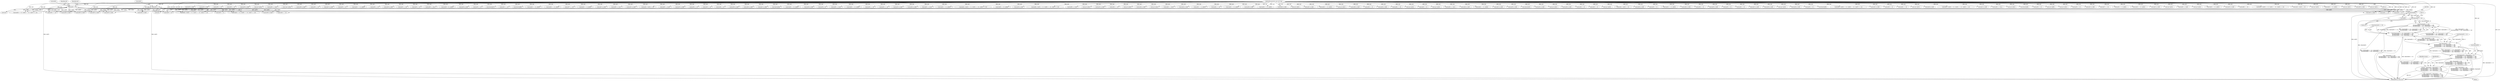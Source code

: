 digraph "0_radare2_f41e941341e44aa86edd4483c4487ec09a074257@array" {
"1000708" [label="(Call,(llint)buf[5])"];
"1000293" [label="(Call,buf[5] << 8)"];
"1000125" [label="(MethodParameterIn,const ut8 *buf)"];
"1000196" [label="(Call,buf[5] << 8)"];
"1000707" [label="(Call,(llint)buf[5] << 24)"];
"1000706" [label="(Call,((llint)buf[5] << 24)|\n \t\t\t\t((llint)buf[6] << 32) | ((llint)buf[7] << 40)|\n \t\t\t\t((llint)buf[8] << 48) | ((llint)buf[9] << 56))"];
"1000698" [label="(Call,((llint)buf[4] << 16) | ((llint)buf[5] << 24)|\n \t\t\t\t((llint)buf[6] << 32) | ((llint)buf[7] << 40)|\n \t\t\t\t((llint)buf[8] << 48) | ((llint)buf[9] << 56))"];
"1000690" [label="(Call,((llint)buf[3] << 8)|\n\t\t\t\t((llint)buf[4] << 16) | ((llint)buf[5] << 24)|\n \t\t\t\t((llint)buf[6] << 32) | ((llint)buf[7] << 40)|\n \t\t\t\t((llint)buf[8] << 48) | ((llint)buf[9] << 56))"];
"1000684" [label="(Call,(llint)buf[2] | ((llint)buf[3] << 8)|\n\t\t\t\t((llint)buf[4] << 16) | ((llint)buf[5] << 24)|\n \t\t\t\t((llint)buf[6] << 32) | ((llint)buf[7] << 40)|\n \t\t\t\t((llint)buf[8] << 48) | ((llint)buf[9] << 56))"];
"1000682" [label="(Call,lB = (llint)buf[2] | ((llint)buf[3] << 8)|\n\t\t\t\t((llint)buf[4] << 16) | ((llint)buf[5] << 24)|\n \t\t\t\t((llint)buf[6] << 32) | ((llint)buf[7] << 40)|\n \t\t\t\t((llint)buf[8] << 48) | ((llint)buf[9] << 56))"];
"1000292" [label="(Call,(buf[5] << 8) | (buf[6] << 16) | (buf[7] << 24))"];
"1001284" [label="(Call,buf[4] & 0xf0)"];
"1001296" [label="(Call,buf[5] & 0xf0)"];
"1001564" [label="(Call,buf[3] << 8)"];
"1000242" [label="(Call,buf[3] << 8)"];
"1000714" [label="(Call,((llint)buf[6] << 32) | ((llint)buf[7] << 40)|\n \t\t\t\t((llint)buf[8] << 48) | ((llint)buf[9] << 56))"];
"1001867" [label="(Call,buf[4] & 0xf0)"];
"1001700" [label="(Call,(int) buf[1])"];
"1001728" [label="(Call,buf[0] == 0x25)"];
"1000862" [label="(Call,(char) buf[1])"];
"1001256" [label="(Call,buf[4] & 0x0f)"];
"1000930" [label="(Call,buf[3] << 8)"];
"1001098" [label="(Call,buf[5] & 0x0f)"];
"1000301" [label="(Identifier,buf)"];
"1000498" [label="(Call,buf[1] & 0x0f)"];
"1001120" [label="(Call,buf[5] & 0x0f)"];
"1001040" [label="(Call,buf[3] << 8)"];
"1001333" [label="(Call,(buf[3] << 8) | buf[2])"];
"1001334" [label="(Call,buf[3] << 8)"];
"1001918" [label="(Call,buf[4] & 0xf0)"];
"1000636" [label="(Call,buf[3] << 24)"];
"1000839" [label="(Call,buf[3] << 8)"];
"1001371" [label="(Call,buf[0] == 0x1c)"];
"1001459" [label="(Call,(buf[3]<<8) | buf[2])"];
"1001069" [label="(Call,buf[4] & 0x0f)"];
"1001214" [label="(Call,buf[3] << 8)"];
"1002092" [label="(MethodReturn,static int)"];
"1000724" [label="(Call,(llint)buf[7])"];
"1001667" [label="(Call,buf[2] << 24)"];
"1001873" [label="(Call,buf[5] & 0x0f)"];
"1000732" [label="(Call,(llint)buf[8])"];
"1001563" [label="(Call,(buf[3] << 8) | buf[2])"];
"1001510" [label="(Call,(buf[3] << 8) | buf[2])"];
"1000690" [label="(Call,((llint)buf[3] << 8)|\n\t\t\t\t((llint)buf[4] << 16) | ((llint)buf[5] << 24)|\n \t\t\t\t((llint)buf[6] << 32) | ((llint)buf[7] << 40)|\n \t\t\t\t((llint)buf[8] << 48) | ((llint)buf[9] << 56))"];
"1000304" [label="(Call,buf[7] << 24)"];
"1000905" [label="(Call,buf[3] << 8 | buf[2])"];
"1001443" [label="(Call,buf[1] & 0x0f)"];
"1001175" [label="(Call,buf[5] << 8)"];
"1000587" [label="(Call,buf[0] == 0x17)"];
"1000822" [label="(Call,buf[1] & 0x0f)"];
"1000195" [label="(Call,(buf[5] << 8) | (buf[6] << 16) | (buf[7] << 24))"];
"1000179" [label="(Call,buf[2] | (buf[3] << 8))"];
"1001952" [label="(Call,buf[0] == 0x24)"];
"1001810" [label="(Call,buf[1] & 0xf0)"];
"1000447" [label="(Call,buf[3] << 8)"];
"1000906" [label="(Call,buf[3] << 8)"];
"1000581" [label="(Call,buf[5] << 24)"];
"1001895" [label="(Call,buf[5] & 0x0f)"];
"1001656" [label="(Call,buf[4] << 8)"];
"1000685" [label="(Call,(llint)buf[2])"];
"1001719" [label="(Call,buf[5] << 8)"];
"1001268" [label="(Call,buf[5] & 0x0f)"];
"1001239" [label="(Call,buf[4] & 0x0f)"];
"1001245" [label="(Call,buf[4] & 0xf0)"];
"1001451" [label="(Call,buf[1] & 0xf0)"];
"1000683" [label="(Identifier,lB)"];
"1000700" [label="(Call,(llint)buf[4])"];
"1000446" [label="(Call,(buf[3] << 8) | buf[2])"];
"1000297" [label="(Literal,8)"];
"1001844" [label="(Call,buf[4] & 0x0f)"];
"1000458" [label="(Call,buf[5] << 8)"];
"1001460" [label="(Call,buf[3]<<8)"];
"1001377" [label="(Call,buf[0] == 0x1f)"];
"1001651" [label="(Call,buf[5] | (buf[4] << 8) | (buf[3] << 16) | (buf[2] << 24))"];
"1000457" [label="(Call,(buf[5] << 8) | buf[4])"];
"1001011" [label="(Call,buf[4] << 16)"];
"1000631" [label="(Call,buf[2] << 16)"];
"1000200" [label="(Literal,8)"];
"1000955" [label="(Call,buf[1] & 0x0f)"];
"1001092" [label="(Call,buf[4] & 0xf0)"];
"1000707" [label="(Call,(llint)buf[5] << 24)"];
"1001579" [label="(Call,buf[0] == 0x23)"];
"1000423" [label="(Call,(buf[3] << 8) | buf[2])"];
"1000925" [label="(Call,buf[2] | (buf[3] << 8) | (buf[4] << 16) | (buf[5] << 24))"];
"1001174" [label="(Call,(buf[5] << 8) | buf[4])"];
"1001912" [label="(Call,buf[4] & 0x0f)"];
"1000288" [label="(Call,buf[4] | (buf[5] << 8) | (buf[6] << 16) | (buf[7] << 24))"];
"1000642" [label="(Call,buf[0] == 0x19)"];
"1000682" [label="(Call,lB = (llint)buf[2] | ((llint)buf[3] << 8)|\n\t\t\t\t((llint)buf[4] << 16) | ((llint)buf[5] << 24)|\n \t\t\t\t((llint)buf[6] << 32) | ((llint)buf[7] << 40)|\n \t\t\t\t((llint)buf[8] << 48) | ((llint)buf[9] << 56))"];
"1000558" [label="(Call,(int) buf[1])"];
"1000830" [label="(Call,buf[1] & 0xf0)"];
"1001662" [label="(Call,buf[3] << 16)"];
"1000802" [label="(Call,(int) buf[3])"];
"1000941" [label="(Call,buf[5] << 24)"];
"1001924" [label="(Call,buf[5] & 0x0f)"];
"1001889" [label="(Call,buf[4] & 0xf0)"];
"1001642" [label="(Call,(int) buf[1])"];
"1001574" [label="(Call,buf[0] == 0x20)"];
"1001108" [label="(Call,buf[4] & 0x0f)"];
"1000973" [label="(Call,buf[3] << 8 | buf[2])"];
"1000710" [label="(Call,buf[5])"];
"1000936" [label="(Call,buf[4] << 16)"];
"1001818" [label="(Call,(buf[3] << 8) | buf[2])"];
"1001114" [label="(Call,buf[4] & 0xf0)"];
"1000294" [label="(Call,buf[5])"];
"1001163" [label="(Call,(buf[3] << 8) | buf[2])"];
"1001262" [label="(Call,buf[4] & 0xf0)"];
"1000761" [label="(Call,(int) buf[2])"];
"1000204" [label="(Identifier,buf)"];
"1000963" [label="(Call,buf[1] & 0xf0)"];
"1000535" [label="(Call,(buf[3] << 8) | buf[2])"];
"1000480" [label="(Call,(int) buf[1])"];
"1001278" [label="(Call,buf[4] & 0x0f)"];
"1000536" [label="(Call,buf[3] << 8)"];
"1001075" [label="(Call,buf[4] & 0xf0)"];
"1000299" [label="(Call,buf[6] << 16)"];
"1000621" [label="(Call,(int) buf[1])"];
"1000183" [label="(Call,buf[3] << 8)"];
"1000795" [label="(Call,(int) buf[2])"];
"1001382" [label="(Call,buf[0] == 0x22)"];
"1001229" [label="(Call,buf[4] & 0x0f)"];
"1001718" [label="(Call,(buf[5] << 8) | buf[4])"];
"1000706" [label="(Call,((llint)buf[5] << 24)|\n \t\t\t\t((llint)buf[6] << 32) | ((llint)buf[7] << 40)|\n \t\t\t\t((llint)buf[8] << 48) | ((llint)buf[9] << 56))"];
"1000699" [label="(Call,(llint)buf[4] << 16)"];
"1001205" [label="(Call,buf[1] & 0xf0)"];
"1001930" [label="(Call,buf[5] & 0xf0)"];
"1000713" [label="(Literal,24)"];
"1000692" [label="(Call,(llint)buf[3])"];
"1001547" [label="(Call,buf[1] & 0x0f)"];
"1000896" [label="(Call,(int) buf[1])"];
"1001883" [label="(Call,buf[4] & 0x0f)"];
"1000280" [label="(Call,buf[3] << 8)"];
"1001290" [label="(Call,buf[5] & 0x0f)"];
"1000974" [label="(Call,buf[3] << 8)"];
"1000768" [label="(Call,(int) buf[3])"];
"1000276" [label="(Call,buf[2] | (buf[3] << 8))"];
"1001086" [label="(Call,buf[4] & 0x0f)"];
"1001511" [label="(Call,buf[3] << 8)"];
"1000684" [label="(Call,(llint)buf[2] | ((llint)buf[3] << 8)|\n\t\t\t\t((llint)buf[4] << 16) | ((llint)buf[5] << 24)|\n \t\t\t\t((llint)buf[6] << 32) | ((llint)buf[7] << 40)|\n \t\t\t\t((llint)buf[8] << 48) | ((llint)buf[9] << 56))"];
"1000838" [label="(Call,(buf[3] << 8) | buf[2])"];
"1000708" [label="(Call,(llint)buf[5])"];
"1001850" [label="(Call,buf[4] & 0xf0)"];
"1001164" [label="(Call,buf[3] << 8)"];
"1001126" [label="(Call,buf[5] & 0xf0)"];
"1001708" [label="(Call,buf[3] << 8)"];
"1001819" [label="(Call,buf[3] << 8)"];
"1000197" [label="(Call,buf[5])"];
"1000388" [label="(Call,buf[1] & 0x0f)"];
"1001834" [label="(Call,buf[4] & 0x0f)"];
"1000382" [label="(Block,)"];
"1000196" [label="(Call,buf[5] << 8)"];
"1000691" [label="(Call,(llint)buf[3] << 8)"];
"1000526" [label="(Call,(int) buf[1])"];
"1001059" [label="(Call,buf[4] & 0x0f)"];
"1000570" [label="(Call,buf[3] << 8)"];
"1000739" [label="(Call,(llint)buf[9])"];
"1000191" [label="(Call,buf[4] | (buf[5] << 8) | (buf[6] << 16) | (buf[7] << 24))"];
"1001555" [label="(Call,buf[1] & 0xf0)"];
"1000424" [label="(Call,buf[3] << 8)"];
"1000576" [label="(Call,buf[4] << 16)"];
"1000416" [label="(Call,(int) buf[1])"];
"1001861" [label="(Call,buf[4] & 0x0f)"];
"1000565" [label="(Call,buf[2] | (buf[3] << 8) | (buf[4] << 16) | (buf[5] << 24))"];
"1001032" [label="(Call,buf[1] & 0x0f)"];
"1001343" [label="(Call,buf[0] == 0x1a)"];
"1000698" [label="(Call,((llint)buf[4] << 16) | ((llint)buf[5] << 24)|\n \t\t\t\t((llint)buf[6] << 32) | ((llint)buf[7] << 40)|\n \t\t\t\t((llint)buf[8] << 48) | ((llint)buf[9] << 56))"];
"1001156" [label="(Call,(int) buf[1])"];
"1000716" [label="(Call,(llint)buf[6])"];
"1001005" [label="(Call,buf[3] << 8)"];
"1000138" [label="(Call,(int) buf[0])"];
"1000754" [label="(Call,(int) buf[1])"];
"1000879" [label="(Call,buf[3] << 8)"];
"1000396" [label="(Call,buf[1] & 0xf0)"];
"1000207" [label="(Call,buf[7] << 24)"];
"1000878" [label="(Call,buf[3] << 8 | buf[2])"];
"1001039" [label="(Call,(buf[3] << 8) | buf[2])"];
"1000125" [label="(MethodParameterIn,const ut8 *buf)"];
"1000506" [label="(Call,buf[1] & 0xf0)"];
"1000293" [label="(Call,buf[5] << 8)"];
"1000991" [label="(Call,(int) buf[1])"];
"1000163" [label="(Call,buf[0] == 0x00)"];
"1000676" [label="(Call,(int) buf[1])"];
"1001707" [label="(Call,(buf[3] << 8) | buf[2])"];
"1001936" [label="(Call,buf[1] & 0x0f)"];
"1000202" [label="(Call,buf[6] << 16)"];
"1001016" [label="(Call,buf[5] << 24)"];
"1001000" [label="(Call,buf[2] | (buf[3] << 8) | (buf[4] << 16) | (buf[5] << 24))"];
"1000238" [label="(Call,buf[2] | (buf[3] << 8))"];
"1000788" [label="(Call,(int) buf[1])"];
"1000746" [label="(Identifier,strasm)"];
"1001213" [label="(Call,(buf[3] << 8) | buf[2])"];
"1001326" [label="(Call,(int) buf[1])"];
"1001901" [label="(Call,buf[5] & 0xf0)"];
"1001503" [label="(Call,(int) buf[1])"];
"1000708" -> "1000707"  [label="AST: "];
"1000708" -> "1000710"  [label="CFG: "];
"1000709" -> "1000708"  [label="AST: "];
"1000710" -> "1000708"  [label="AST: "];
"1000713" -> "1000708"  [label="CFG: "];
"1000708" -> "1002092"  [label="DDG: buf[5]"];
"1000708" -> "1000707"  [label="DDG: buf[5]"];
"1000293" -> "1000708"  [label="DDG: buf[5]"];
"1000196" -> "1000708"  [label="DDG: buf[5]"];
"1000125" -> "1000708"  [label="DDG: buf"];
"1000293" -> "1000292"  [label="AST: "];
"1000293" -> "1000297"  [label="CFG: "];
"1000294" -> "1000293"  [label="AST: "];
"1000297" -> "1000293"  [label="AST: "];
"1000301" -> "1000293"  [label="CFG: "];
"1000293" -> "1002092"  [label="DDG: buf[5]"];
"1000293" -> "1000292"  [label="DDG: buf[5]"];
"1000293" -> "1000292"  [label="DDG: 8"];
"1000125" -> "1000293"  [label="DDG: buf"];
"1000293" -> "1000458"  [label="DDG: buf[5]"];
"1000293" -> "1000581"  [label="DDG: buf[5]"];
"1000293" -> "1000941"  [label="DDG: buf[5]"];
"1000293" -> "1001016"  [label="DDG: buf[5]"];
"1000293" -> "1001098"  [label="DDG: buf[5]"];
"1000293" -> "1001120"  [label="DDG: buf[5]"];
"1000293" -> "1001175"  [label="DDG: buf[5]"];
"1000293" -> "1001268"  [label="DDG: buf[5]"];
"1000293" -> "1001290"  [label="DDG: buf[5]"];
"1000293" -> "1001651"  [label="DDG: buf[5]"];
"1000293" -> "1001719"  [label="DDG: buf[5]"];
"1000293" -> "1001873"  [label="DDG: buf[5]"];
"1000293" -> "1001895"  [label="DDG: buf[5]"];
"1000293" -> "1001924"  [label="DDG: buf[5]"];
"1000125" -> "1000122"  [label="AST: "];
"1000125" -> "1002092"  [label="DDG: buf"];
"1000125" -> "1000138"  [label="DDG: buf"];
"1000125" -> "1000163"  [label="DDG: buf"];
"1000125" -> "1000179"  [label="DDG: buf"];
"1000125" -> "1000183"  [label="DDG: buf"];
"1000125" -> "1000191"  [label="DDG: buf"];
"1000125" -> "1000196"  [label="DDG: buf"];
"1000125" -> "1000202"  [label="DDG: buf"];
"1000125" -> "1000207"  [label="DDG: buf"];
"1000125" -> "1000238"  [label="DDG: buf"];
"1000125" -> "1000242"  [label="DDG: buf"];
"1000125" -> "1000276"  [label="DDG: buf"];
"1000125" -> "1000280"  [label="DDG: buf"];
"1000125" -> "1000288"  [label="DDG: buf"];
"1000125" -> "1000299"  [label="DDG: buf"];
"1000125" -> "1000304"  [label="DDG: buf"];
"1000125" -> "1000388"  [label="DDG: buf"];
"1000125" -> "1000396"  [label="DDG: buf"];
"1000125" -> "1000416"  [label="DDG: buf"];
"1000125" -> "1000424"  [label="DDG: buf"];
"1000125" -> "1000423"  [label="DDG: buf"];
"1000125" -> "1000447"  [label="DDG: buf"];
"1000125" -> "1000446"  [label="DDG: buf"];
"1000125" -> "1000458"  [label="DDG: buf"];
"1000125" -> "1000457"  [label="DDG: buf"];
"1000125" -> "1000480"  [label="DDG: buf"];
"1000125" -> "1000498"  [label="DDG: buf"];
"1000125" -> "1000506"  [label="DDG: buf"];
"1000125" -> "1000526"  [label="DDG: buf"];
"1000125" -> "1000536"  [label="DDG: buf"];
"1000125" -> "1000535"  [label="DDG: buf"];
"1000125" -> "1000558"  [label="DDG: buf"];
"1000125" -> "1000565"  [label="DDG: buf"];
"1000125" -> "1000570"  [label="DDG: buf"];
"1000125" -> "1000576"  [label="DDG: buf"];
"1000125" -> "1000581"  [label="DDG: buf"];
"1000125" -> "1000587"  [label="DDG: buf"];
"1000125" -> "1000621"  [label="DDG: buf"];
"1000125" -> "1000631"  [label="DDG: buf"];
"1000125" -> "1000636"  [label="DDG: buf"];
"1000125" -> "1000642"  [label="DDG: buf"];
"1000125" -> "1000676"  [label="DDG: buf"];
"1000125" -> "1000685"  [label="DDG: buf"];
"1000125" -> "1000692"  [label="DDG: buf"];
"1000125" -> "1000700"  [label="DDG: buf"];
"1000125" -> "1000716"  [label="DDG: buf"];
"1000125" -> "1000724"  [label="DDG: buf"];
"1000125" -> "1000732"  [label="DDG: buf"];
"1000125" -> "1000739"  [label="DDG: buf"];
"1000125" -> "1000754"  [label="DDG: buf"];
"1000125" -> "1000761"  [label="DDG: buf"];
"1000125" -> "1000768"  [label="DDG: buf"];
"1000125" -> "1000788"  [label="DDG: buf"];
"1000125" -> "1000795"  [label="DDG: buf"];
"1000125" -> "1000802"  [label="DDG: buf"];
"1000125" -> "1000822"  [label="DDG: buf"];
"1000125" -> "1000830"  [label="DDG: buf"];
"1000125" -> "1000839"  [label="DDG: buf"];
"1000125" -> "1000838"  [label="DDG: buf"];
"1000125" -> "1000862"  [label="DDG: buf"];
"1000125" -> "1000879"  [label="DDG: buf"];
"1000125" -> "1000878"  [label="DDG: buf"];
"1000125" -> "1000896"  [label="DDG: buf"];
"1000125" -> "1000906"  [label="DDG: buf"];
"1000125" -> "1000905"  [label="DDG: buf"];
"1000125" -> "1000925"  [label="DDG: buf"];
"1000125" -> "1000930"  [label="DDG: buf"];
"1000125" -> "1000936"  [label="DDG: buf"];
"1000125" -> "1000941"  [label="DDG: buf"];
"1000125" -> "1000955"  [label="DDG: buf"];
"1000125" -> "1000963"  [label="DDG: buf"];
"1000125" -> "1000974"  [label="DDG: buf"];
"1000125" -> "1000973"  [label="DDG: buf"];
"1000125" -> "1000991"  [label="DDG: buf"];
"1000125" -> "1001000"  [label="DDG: buf"];
"1000125" -> "1001005"  [label="DDG: buf"];
"1000125" -> "1001011"  [label="DDG: buf"];
"1000125" -> "1001016"  [label="DDG: buf"];
"1000125" -> "1001032"  [label="DDG: buf"];
"1000125" -> "1001040"  [label="DDG: buf"];
"1000125" -> "1001039"  [label="DDG: buf"];
"1000125" -> "1001059"  [label="DDG: buf"];
"1000125" -> "1001069"  [label="DDG: buf"];
"1000125" -> "1001075"  [label="DDG: buf"];
"1000125" -> "1001086"  [label="DDG: buf"];
"1000125" -> "1001092"  [label="DDG: buf"];
"1000125" -> "1001098"  [label="DDG: buf"];
"1000125" -> "1001108"  [label="DDG: buf"];
"1000125" -> "1001114"  [label="DDG: buf"];
"1000125" -> "1001120"  [label="DDG: buf"];
"1000125" -> "1001126"  [label="DDG: buf"];
"1000125" -> "1001156"  [label="DDG: buf"];
"1000125" -> "1001164"  [label="DDG: buf"];
"1000125" -> "1001163"  [label="DDG: buf"];
"1000125" -> "1001175"  [label="DDG: buf"];
"1000125" -> "1001174"  [label="DDG: buf"];
"1000125" -> "1001205"  [label="DDG: buf"];
"1000125" -> "1001214"  [label="DDG: buf"];
"1000125" -> "1001213"  [label="DDG: buf"];
"1000125" -> "1001229"  [label="DDG: buf"];
"1000125" -> "1001239"  [label="DDG: buf"];
"1000125" -> "1001245"  [label="DDG: buf"];
"1000125" -> "1001256"  [label="DDG: buf"];
"1000125" -> "1001262"  [label="DDG: buf"];
"1000125" -> "1001268"  [label="DDG: buf"];
"1000125" -> "1001278"  [label="DDG: buf"];
"1000125" -> "1001284"  [label="DDG: buf"];
"1000125" -> "1001290"  [label="DDG: buf"];
"1000125" -> "1001296"  [label="DDG: buf"];
"1000125" -> "1001326"  [label="DDG: buf"];
"1000125" -> "1001334"  [label="DDG: buf"];
"1000125" -> "1001333"  [label="DDG: buf"];
"1000125" -> "1001343"  [label="DDG: buf"];
"1000125" -> "1001371"  [label="DDG: buf"];
"1000125" -> "1001377"  [label="DDG: buf"];
"1000125" -> "1001382"  [label="DDG: buf"];
"1000125" -> "1001443"  [label="DDG: buf"];
"1000125" -> "1001451"  [label="DDG: buf"];
"1000125" -> "1001460"  [label="DDG: buf"];
"1000125" -> "1001459"  [label="DDG: buf"];
"1000125" -> "1001503"  [label="DDG: buf"];
"1000125" -> "1001511"  [label="DDG: buf"];
"1000125" -> "1001510"  [label="DDG: buf"];
"1000125" -> "1001547"  [label="DDG: buf"];
"1000125" -> "1001555"  [label="DDG: buf"];
"1000125" -> "1001564"  [label="DDG: buf"];
"1000125" -> "1001563"  [label="DDG: buf"];
"1000125" -> "1001574"  [label="DDG: buf"];
"1000125" -> "1001579"  [label="DDG: buf"];
"1000125" -> "1001642"  [label="DDG: buf"];
"1000125" -> "1001651"  [label="DDG: buf"];
"1000125" -> "1001656"  [label="DDG: buf"];
"1000125" -> "1001662"  [label="DDG: buf"];
"1000125" -> "1001667"  [label="DDG: buf"];
"1000125" -> "1001700"  [label="DDG: buf"];
"1000125" -> "1001708"  [label="DDG: buf"];
"1000125" -> "1001707"  [label="DDG: buf"];
"1000125" -> "1001719"  [label="DDG: buf"];
"1000125" -> "1001718"  [label="DDG: buf"];
"1000125" -> "1001728"  [label="DDG: buf"];
"1000125" -> "1001810"  [label="DDG: buf"];
"1000125" -> "1001819"  [label="DDG: buf"];
"1000125" -> "1001818"  [label="DDG: buf"];
"1000125" -> "1001834"  [label="DDG: buf"];
"1000125" -> "1001844"  [label="DDG: buf"];
"1000125" -> "1001850"  [label="DDG: buf"];
"1000125" -> "1001861"  [label="DDG: buf"];
"1000125" -> "1001867"  [label="DDG: buf"];
"1000125" -> "1001873"  [label="DDG: buf"];
"1000125" -> "1001883"  [label="DDG: buf"];
"1000125" -> "1001889"  [label="DDG: buf"];
"1000125" -> "1001895"  [label="DDG: buf"];
"1000125" -> "1001901"  [label="DDG: buf"];
"1000125" -> "1001912"  [label="DDG: buf"];
"1000125" -> "1001918"  [label="DDG: buf"];
"1000125" -> "1001924"  [label="DDG: buf"];
"1000125" -> "1001930"  [label="DDG: buf"];
"1000125" -> "1001936"  [label="DDG: buf"];
"1000125" -> "1001952"  [label="DDG: buf"];
"1000196" -> "1000195"  [label="AST: "];
"1000196" -> "1000200"  [label="CFG: "];
"1000197" -> "1000196"  [label="AST: "];
"1000200" -> "1000196"  [label="AST: "];
"1000204" -> "1000196"  [label="CFG: "];
"1000196" -> "1002092"  [label="DDG: buf[5]"];
"1000196" -> "1000195"  [label="DDG: buf[5]"];
"1000196" -> "1000195"  [label="DDG: 8"];
"1000196" -> "1000458"  [label="DDG: buf[5]"];
"1000196" -> "1000581"  [label="DDG: buf[5]"];
"1000196" -> "1000941"  [label="DDG: buf[5]"];
"1000196" -> "1001016"  [label="DDG: buf[5]"];
"1000196" -> "1001098"  [label="DDG: buf[5]"];
"1000196" -> "1001120"  [label="DDG: buf[5]"];
"1000196" -> "1001175"  [label="DDG: buf[5]"];
"1000196" -> "1001268"  [label="DDG: buf[5]"];
"1000196" -> "1001290"  [label="DDG: buf[5]"];
"1000196" -> "1001651"  [label="DDG: buf[5]"];
"1000196" -> "1001719"  [label="DDG: buf[5]"];
"1000196" -> "1001873"  [label="DDG: buf[5]"];
"1000196" -> "1001895"  [label="DDG: buf[5]"];
"1000196" -> "1001924"  [label="DDG: buf[5]"];
"1000707" -> "1000706"  [label="AST: "];
"1000707" -> "1000713"  [label="CFG: "];
"1000713" -> "1000707"  [label="AST: "];
"1000717" -> "1000707"  [label="CFG: "];
"1000707" -> "1002092"  [label="DDG: (llint)buf[5]"];
"1000707" -> "1000706"  [label="DDG: (llint)buf[5]"];
"1000707" -> "1000706"  [label="DDG: 24"];
"1000706" -> "1000698"  [label="AST: "];
"1000706" -> "1000714"  [label="CFG: "];
"1000714" -> "1000706"  [label="AST: "];
"1000698" -> "1000706"  [label="CFG: "];
"1000706" -> "1002092"  [label="DDG: ((llint)buf[6] << 32) | ((llint)buf[7] << 40)|\n \t\t\t\t((llint)buf[8] << 48) | ((llint)buf[9] << 56)"];
"1000706" -> "1002092"  [label="DDG: (llint)buf[5] << 24"];
"1000706" -> "1000698"  [label="DDG: (llint)buf[5] << 24"];
"1000706" -> "1000698"  [label="DDG: ((llint)buf[6] << 32) | ((llint)buf[7] << 40)|\n \t\t\t\t((llint)buf[8] << 48) | ((llint)buf[9] << 56)"];
"1000714" -> "1000706"  [label="DDG: (llint)buf[6] << 32"];
"1000714" -> "1000706"  [label="DDG: ((llint)buf[7] << 40)|\n \t\t\t\t((llint)buf[8] << 48) | ((llint)buf[9] << 56)"];
"1000698" -> "1000690"  [label="AST: "];
"1000699" -> "1000698"  [label="AST: "];
"1000690" -> "1000698"  [label="CFG: "];
"1000698" -> "1002092"  [label="DDG: (llint)buf[4] << 16"];
"1000698" -> "1002092"  [label="DDG: ((llint)buf[5] << 24)|\n \t\t\t\t((llint)buf[6] << 32) | ((llint)buf[7] << 40)|\n \t\t\t\t((llint)buf[8] << 48) | ((llint)buf[9] << 56)"];
"1000698" -> "1000690"  [label="DDG: (llint)buf[4] << 16"];
"1000698" -> "1000690"  [label="DDG: ((llint)buf[5] << 24)|\n \t\t\t\t((llint)buf[6] << 32) | ((llint)buf[7] << 40)|\n \t\t\t\t((llint)buf[8] << 48) | ((llint)buf[9] << 56)"];
"1000699" -> "1000698"  [label="DDG: (llint)buf[4]"];
"1000699" -> "1000698"  [label="DDG: 16"];
"1000690" -> "1000684"  [label="AST: "];
"1000691" -> "1000690"  [label="AST: "];
"1000684" -> "1000690"  [label="CFG: "];
"1000690" -> "1002092"  [label="DDG: ((llint)buf[4] << 16) | ((llint)buf[5] << 24)|\n \t\t\t\t((llint)buf[6] << 32) | ((llint)buf[7] << 40)|\n \t\t\t\t((llint)buf[8] << 48) | ((llint)buf[9] << 56)"];
"1000690" -> "1002092"  [label="DDG: (llint)buf[3] << 8"];
"1000690" -> "1000684"  [label="DDG: (llint)buf[3] << 8"];
"1000690" -> "1000684"  [label="DDG: ((llint)buf[4] << 16) | ((llint)buf[5] << 24)|\n \t\t\t\t((llint)buf[6] << 32) | ((llint)buf[7] << 40)|\n \t\t\t\t((llint)buf[8] << 48) | ((llint)buf[9] << 56)"];
"1000691" -> "1000690"  [label="DDG: (llint)buf[3]"];
"1000691" -> "1000690"  [label="DDG: 8"];
"1000684" -> "1000682"  [label="AST: "];
"1000685" -> "1000684"  [label="AST: "];
"1000682" -> "1000684"  [label="CFG: "];
"1000684" -> "1002092"  [label="DDG: ((llint)buf[3] << 8)|\n\t\t\t\t((llint)buf[4] << 16) | ((llint)buf[5] << 24)|\n \t\t\t\t((llint)buf[6] << 32) | ((llint)buf[7] << 40)|\n \t\t\t\t((llint)buf[8] << 48) | ((llint)buf[9] << 56)"];
"1000684" -> "1002092"  [label="DDG: (llint)buf[2]"];
"1000684" -> "1000682"  [label="DDG: (llint)buf[2]"];
"1000684" -> "1000682"  [label="DDG: ((llint)buf[3] << 8)|\n\t\t\t\t((llint)buf[4] << 16) | ((llint)buf[5] << 24)|\n \t\t\t\t((llint)buf[6] << 32) | ((llint)buf[7] << 40)|\n \t\t\t\t((llint)buf[8] << 48) | ((llint)buf[9] << 56)"];
"1000685" -> "1000684"  [label="DDG: buf[2]"];
"1000682" -> "1000382"  [label="AST: "];
"1000683" -> "1000682"  [label="AST: "];
"1000746" -> "1000682"  [label="CFG: "];
"1000682" -> "1002092"  [label="DDG: (llint)buf[2] | ((llint)buf[3] << 8)|\n\t\t\t\t((llint)buf[4] << 16) | ((llint)buf[5] << 24)|\n \t\t\t\t((llint)buf[6] << 32) | ((llint)buf[7] << 40)|\n \t\t\t\t((llint)buf[8] << 48) | ((llint)buf[9] << 56)"];
"1000682" -> "1002092"  [label="DDG: lB"];
}
